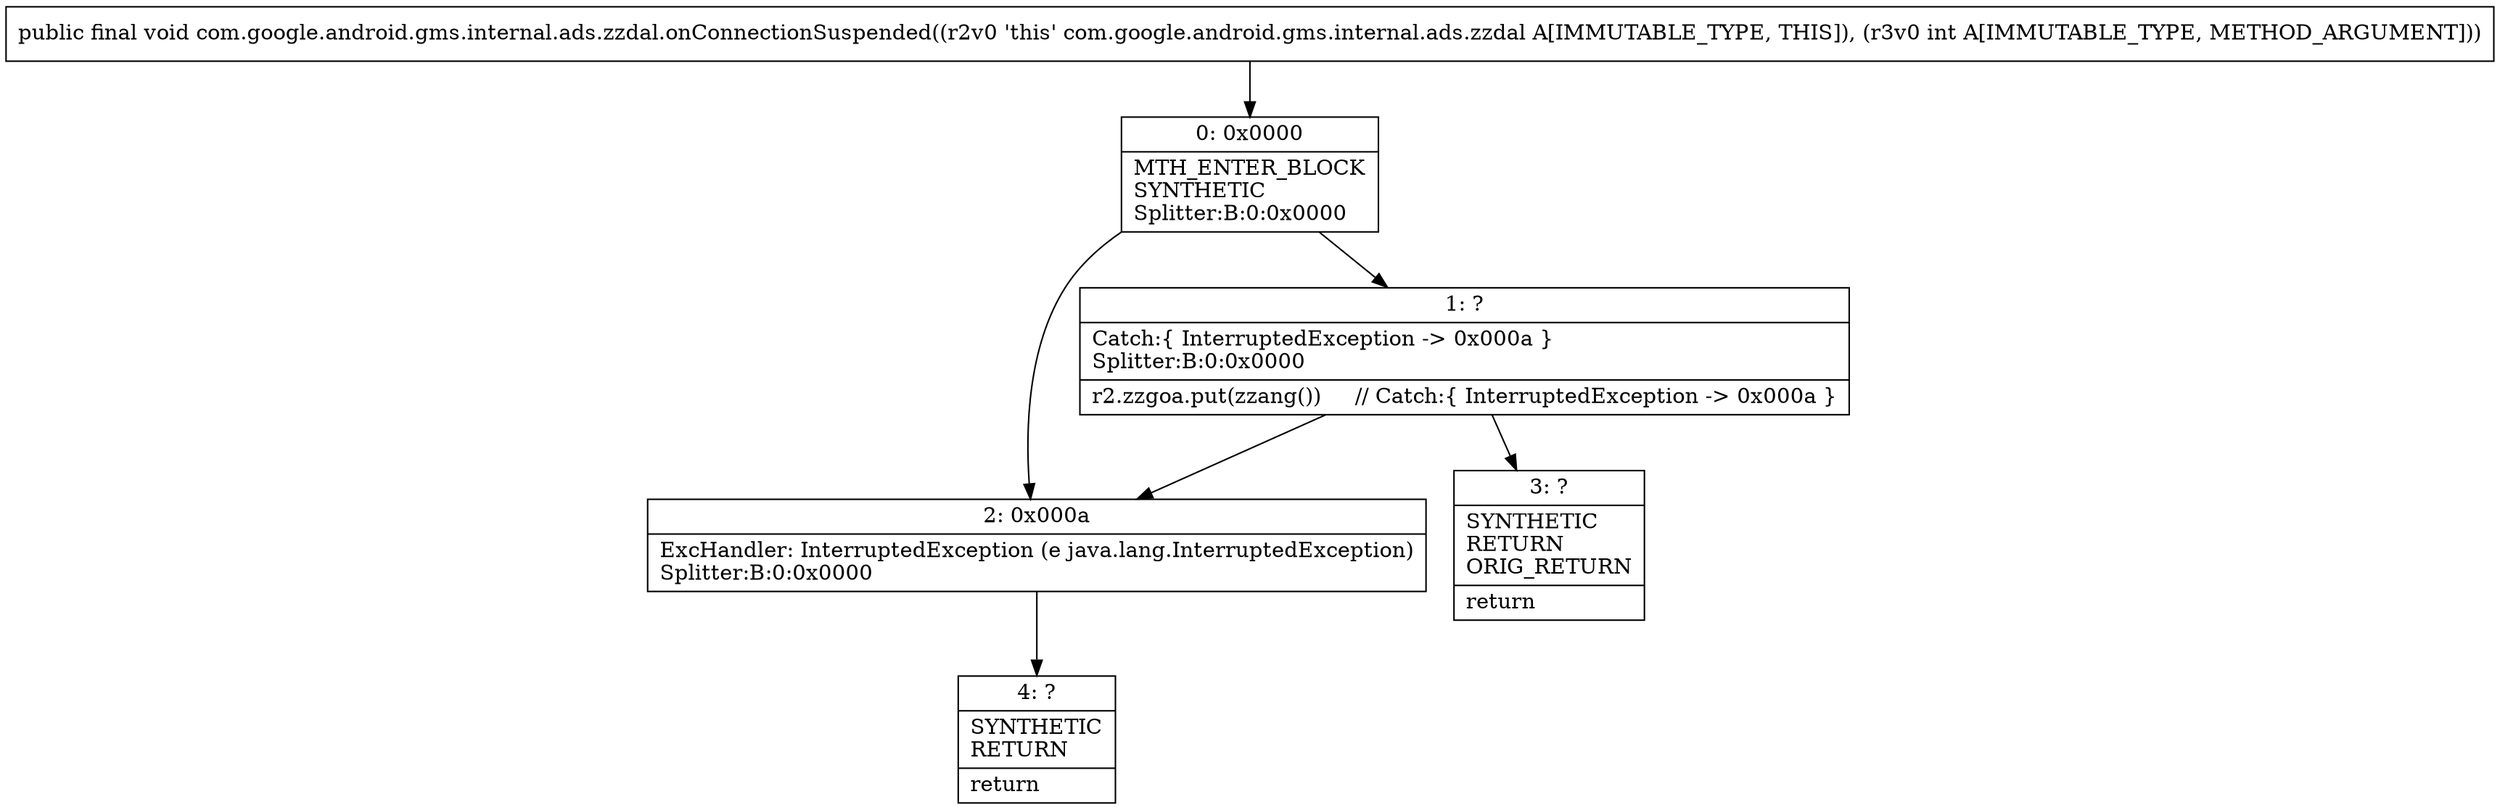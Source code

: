 digraph "CFG forcom.google.android.gms.internal.ads.zzdal.onConnectionSuspended(I)V" {
Node_0 [shape=record,label="{0\:\ 0x0000|MTH_ENTER_BLOCK\lSYNTHETIC\lSplitter:B:0:0x0000\l}"];
Node_1 [shape=record,label="{1\:\ ?|Catch:\{ InterruptedException \-\> 0x000a \}\lSplitter:B:0:0x0000\l|r2.zzgoa.put(zzang())     \/\/ Catch:\{ InterruptedException \-\> 0x000a \}\l}"];
Node_2 [shape=record,label="{2\:\ 0x000a|ExcHandler: InterruptedException (e java.lang.InterruptedException)\lSplitter:B:0:0x0000\l}"];
Node_3 [shape=record,label="{3\:\ ?|SYNTHETIC\lRETURN\lORIG_RETURN\l|return\l}"];
Node_4 [shape=record,label="{4\:\ ?|SYNTHETIC\lRETURN\l|return\l}"];
MethodNode[shape=record,label="{public final void com.google.android.gms.internal.ads.zzdal.onConnectionSuspended((r2v0 'this' com.google.android.gms.internal.ads.zzdal A[IMMUTABLE_TYPE, THIS]), (r3v0 int A[IMMUTABLE_TYPE, METHOD_ARGUMENT])) }"];
MethodNode -> Node_0;
Node_0 -> Node_1;
Node_0 -> Node_2;
Node_1 -> Node_2;
Node_1 -> Node_3;
Node_2 -> Node_4;
}

